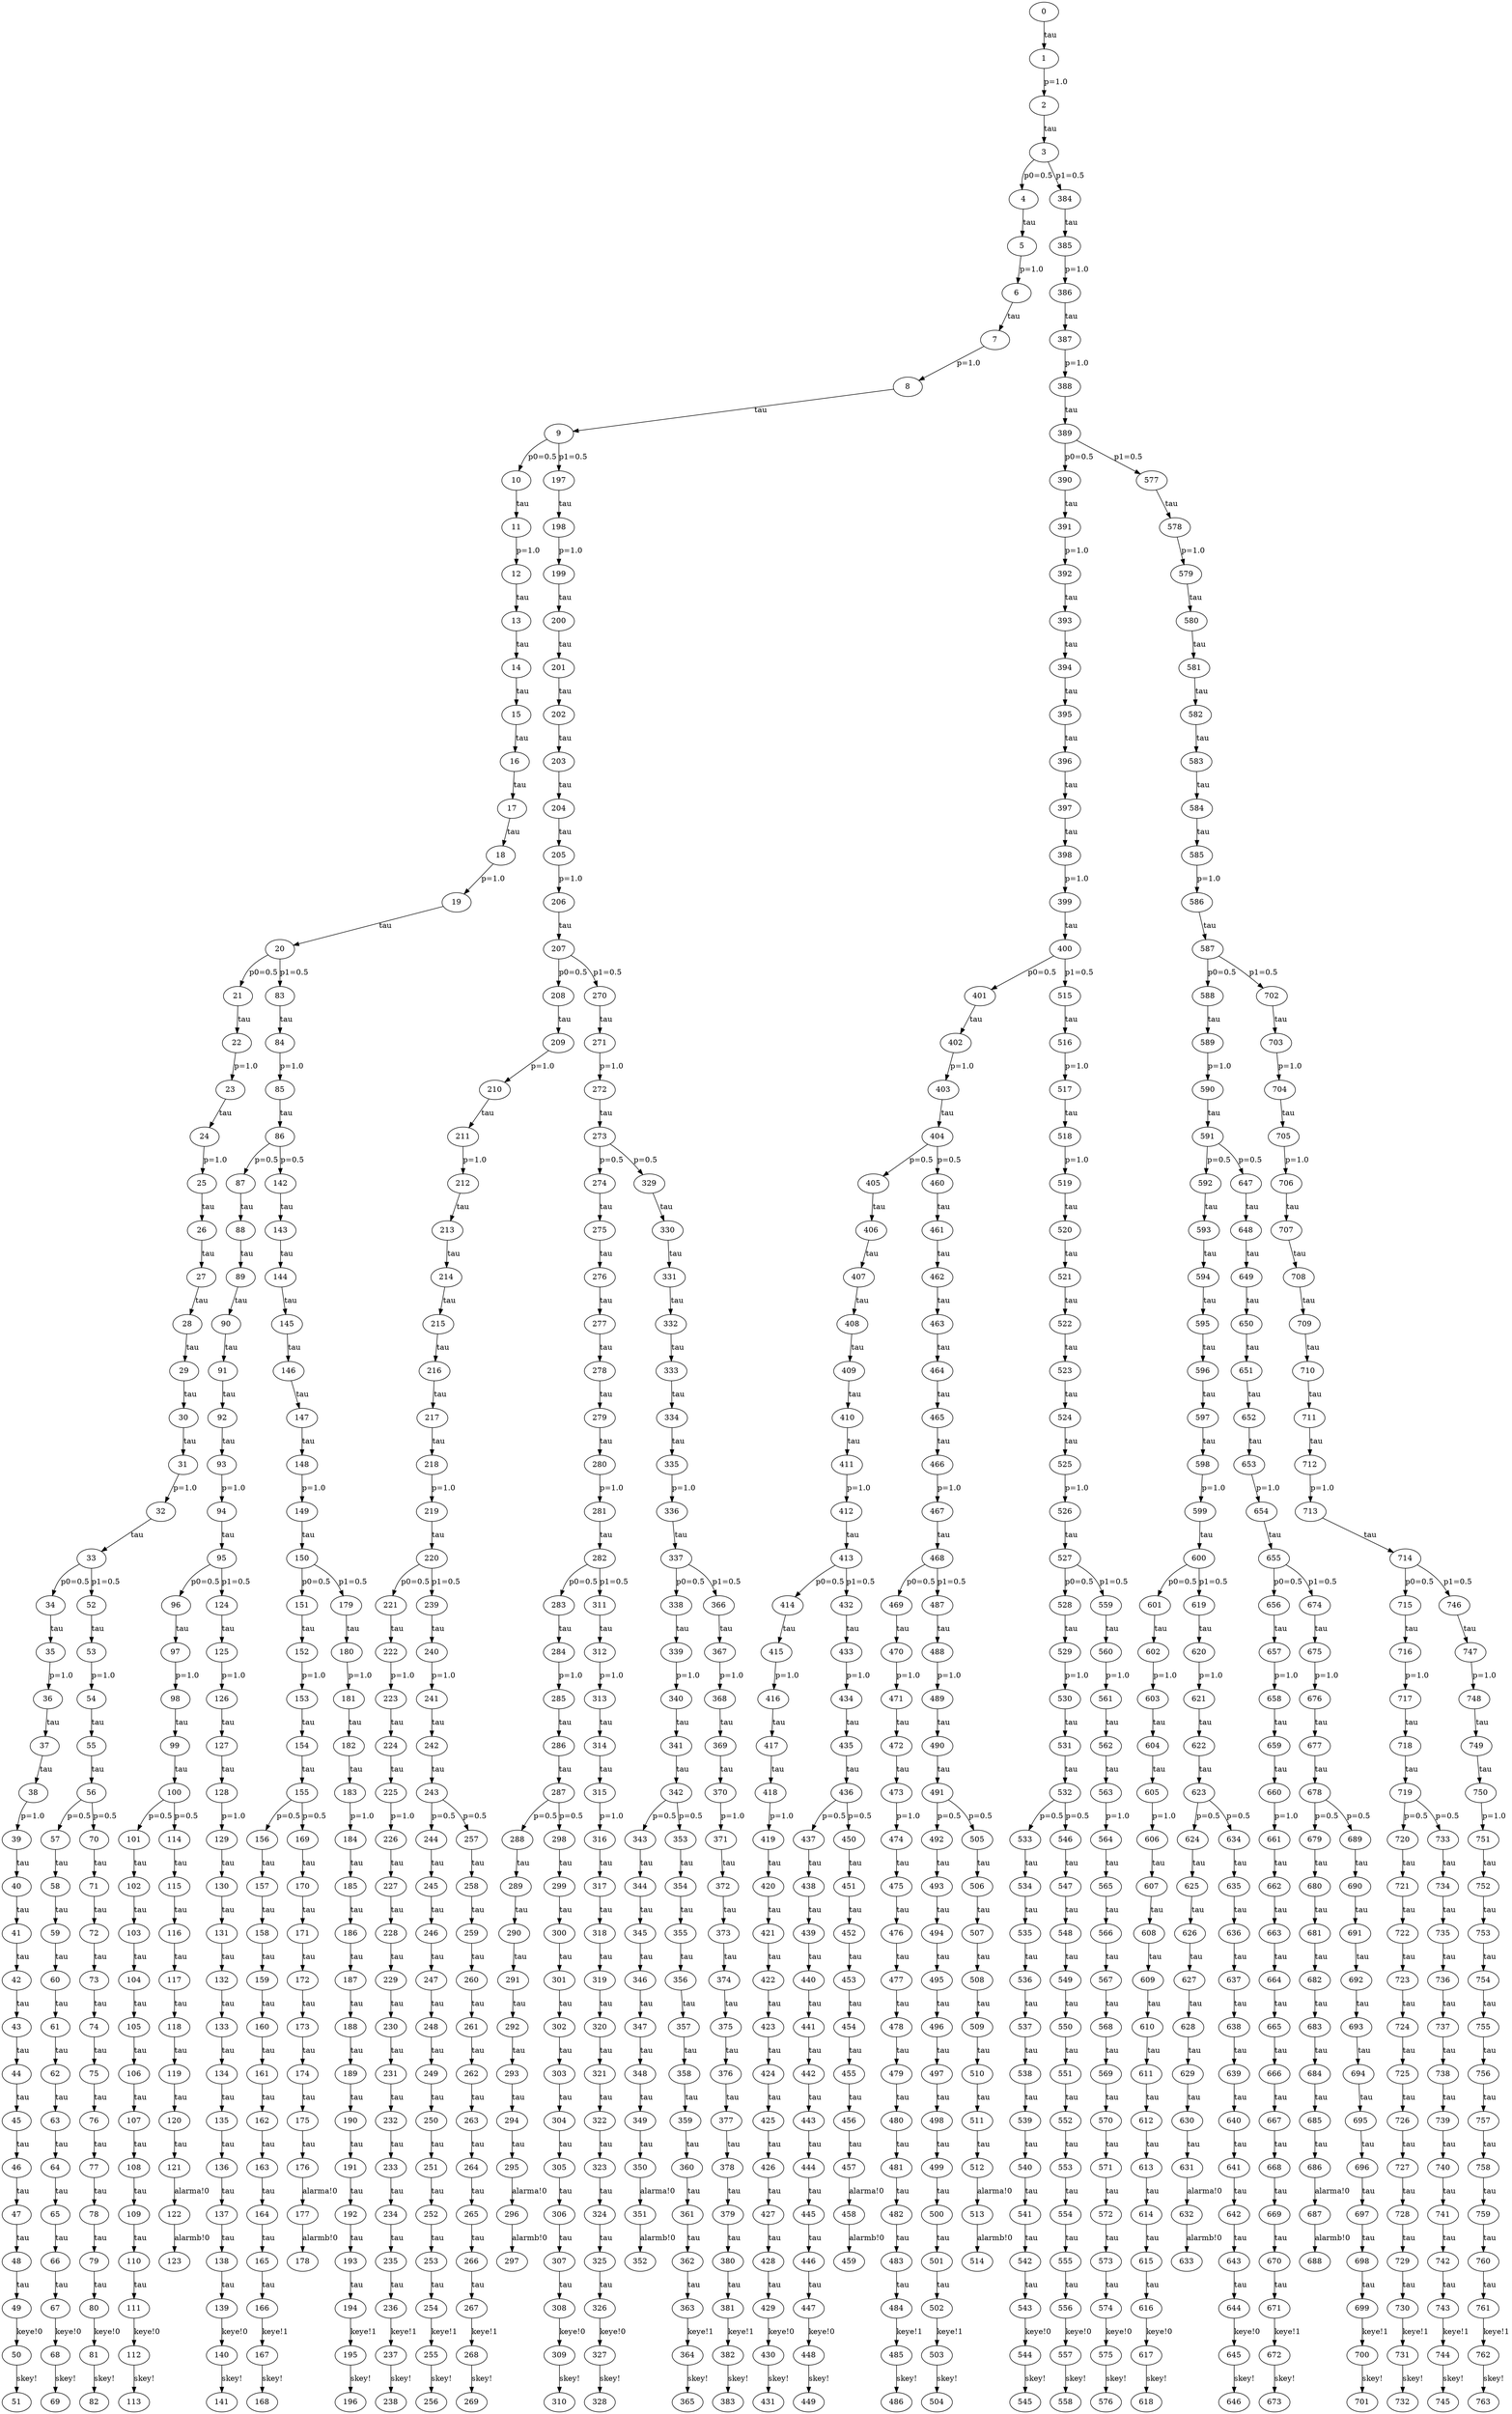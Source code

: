 // The qLTS Spec
digraph {
	0 -> 1 [label=tau]
	1 -> 2 [label="p=1.0"]
	2 -> 3 [label=tau]
	3 -> 4 [label="p0=0.5"]
	4 -> 5 [label=tau]
	5 -> 6 [label="p=1.0"]
	6 -> 7 [label=tau]
	7 -> 8 [label="p=1.0"]
	8 -> 9 [label=tau]
	9 -> 10 [label="p0=0.5"]
	10 -> 11 [label=tau]
	11 -> 12 [label="p=1.0"]
	12 -> 13 [label=tau]
	13 -> 14 [label=tau]
	14 -> 15 [label=tau]
	15 -> 16 [label=tau]
	16 -> 17 [label=tau]
	17 -> 18 [label=tau]
	18 -> 19 [label="p=1.0"]
	19 -> 20 [label=tau]
	20 -> 21 [label="p0=0.5"]
	21 -> 22 [label=tau]
	22 -> 23 [label="p=1.0"]
	23 -> 24 [label=tau]
	24 -> 25 [label="p=1.0"]
	25 -> 26 [label=tau]
	26 -> 27 [label=tau]
	27 -> 28 [label=tau]
	28 -> 29 [label=tau]
	29 -> 30 [label=tau]
	30 -> 31 [label=tau]
	31 -> 32 [label="p=1.0"]
	32 -> 33 [label=tau]
	33 -> 34 [label="p0=0.5"]
	34 -> 35 [label=tau]
	35 -> 36 [label="p=1.0"]
	36 -> 37 [label=tau]
	37 -> 38 [label=tau]
	38 -> 39 [label="p=1.0"]
	39 -> 40 [label=tau]
	40 -> 41 [label=tau]
	41 -> 42 [label=tau]
	42 -> 43 [label=tau]
	43 -> 44 [label=tau]
	44 -> 45 [label=tau]
	45 -> 46 [label=tau]
	46 -> 47 [label=tau]
	47 -> 48 [label=tau]
	48 -> 49 [label=tau]
	49 -> 50 [label="keye!0"]
	50 -> 51 [label="skey!"]
	33 -> 52 [label="p1=0.5"]
	52 -> 53 [label=tau]
	53 -> 54 [label="p=1.0"]
	54 -> 55 [label=tau]
	55 -> 56 [label=tau]
	56 -> 57 [label="p=0.5"]
	57 -> 58 [label=tau]
	58 -> 59 [label=tau]
	59 -> 60 [label=tau]
	60 -> 61 [label=tau]
	61 -> 62 [label=tau]
	62 -> 63 [label=tau]
	63 -> 64 [label=tau]
	64 -> 65 [label=tau]
	65 -> 66 [label=tau]
	66 -> 67 [label=tau]
	67 -> 68 [label="keye!0"]
	68 -> 69 [label="skey!"]
	56 -> 70 [label="p=0.5"]
	70 -> 71 [label=tau]
	71 -> 72 [label=tau]
	72 -> 73 [label=tau]
	73 -> 74 [label=tau]
	74 -> 75 [label=tau]
	75 -> 76 [label=tau]
	76 -> 77 [label=tau]
	77 -> 78 [label=tau]
	78 -> 79 [label=tau]
	79 -> 80 [label=tau]
	80 -> 81 [label="keye!0"]
	81 -> 82 [label="skey!"]
	20 -> 83 [label="p1=0.5"]
	83 -> 84 [label=tau]
	84 -> 85 [label="p=1.0"]
	85 -> 86 [label=tau]
	86 -> 87 [label="p=0.5"]
	87 -> 88 [label=tau]
	88 -> 89 [label=tau]
	89 -> 90 [label=tau]
	90 -> 91 [label=tau]
	91 -> 92 [label=tau]
	92 -> 93 [label=tau]
	93 -> 94 [label="p=1.0"]
	94 -> 95 [label=tau]
	95 -> 96 [label="p0=0.5"]
	96 -> 97 [label=tau]
	97 -> 98 [label="p=1.0"]
	98 -> 99 [label=tau]
	99 -> 100 [label=tau]
	100 -> 101 [label="p=0.5"]
	101 -> 102 [label=tau]
	102 -> 103 [label=tau]
	103 -> 104 [label=tau]
	104 -> 105 [label=tau]
	105 -> 106 [label=tau]
	106 -> 107 [label=tau]
	107 -> 108 [label=tau]
	108 -> 109 [label=tau]
	109 -> 110 [label=tau]
	110 -> 111 [label=tau]
	111 -> 112 [label="keye!0"]
	112 -> 113 [label="skey!"]
	100 -> 114 [label="p=0.5"]
	114 -> 115 [label=tau]
	115 -> 116 [label=tau]
	116 -> 117 [label=tau]
	117 -> 118 [label=tau]
	118 -> 119 [label=tau]
	119 -> 120 [label=tau]
	120 -> 121 [label=tau]
	121 -> 122 [label="alarma!0"]
	122 -> 123 [label="alarmb!0"]
	95 -> 124 [label="p1=0.5"]
	124 -> 125 [label=tau]
	125 -> 126 [label="p=1.0"]
	126 -> 127 [label=tau]
	127 -> 128 [label=tau]
	128 -> 129 [label="p=1.0"]
	129 -> 130 [label=tau]
	130 -> 131 [label=tau]
	131 -> 132 [label=tau]
	132 -> 133 [label=tau]
	133 -> 134 [label=tau]
	134 -> 135 [label=tau]
	135 -> 136 [label=tau]
	136 -> 137 [label=tau]
	137 -> 138 [label=tau]
	138 -> 139 [label=tau]
	139 -> 140 [label="keye!0"]
	140 -> 141 [label="skey!"]
	86 -> 142 [label="p=0.5"]
	142 -> 143 [label=tau]
	143 -> 144 [label=tau]
	144 -> 145 [label=tau]
	145 -> 146 [label=tau]
	146 -> 147 [label=tau]
	147 -> 148 [label=tau]
	148 -> 149 [label="p=1.0"]
	149 -> 150 [label=tau]
	150 -> 151 [label="p0=0.5"]
	151 -> 152 [label=tau]
	152 -> 153 [label="p=1.0"]
	153 -> 154 [label=tau]
	154 -> 155 [label=tau]
	155 -> 156 [label="p=0.5"]
	156 -> 157 [label=tau]
	157 -> 158 [label=tau]
	158 -> 159 [label=tau]
	159 -> 160 [label=tau]
	160 -> 161 [label=tau]
	161 -> 162 [label=tau]
	162 -> 163 [label=tau]
	163 -> 164 [label=tau]
	164 -> 165 [label=tau]
	165 -> 166 [label=tau]
	166 -> 167 [label="keye!1"]
	167 -> 168 [label="skey!"]
	155 -> 169 [label="p=0.5"]
	169 -> 170 [label=tau]
	170 -> 171 [label=tau]
	171 -> 172 [label=tau]
	172 -> 173 [label=tau]
	173 -> 174 [label=tau]
	174 -> 175 [label=tau]
	175 -> 176 [label=tau]
	176 -> 177 [label="alarma!0"]
	177 -> 178 [label="alarmb!0"]
	150 -> 179 [label="p1=0.5"]
	179 -> 180 [label=tau]
	180 -> 181 [label="p=1.0"]
	181 -> 182 [label=tau]
	182 -> 183 [label=tau]
	183 -> 184 [label="p=1.0"]
	184 -> 185 [label=tau]
	185 -> 186 [label=tau]
	186 -> 187 [label=tau]
	187 -> 188 [label=tau]
	188 -> 189 [label=tau]
	189 -> 190 [label=tau]
	190 -> 191 [label=tau]
	191 -> 192 [label=tau]
	192 -> 193 [label=tau]
	193 -> 194 [label=tau]
	194 -> 195 [label="keye!1"]
	195 -> 196 [label="skey!"]
	9 -> 197 [label="p1=0.5"]
	197 -> 198 [label=tau]
	198 -> 199 [label="p=1.0"]
	199 -> 200 [label=tau]
	200 -> 201 [label=tau]
	201 -> 202 [label=tau]
	202 -> 203 [label=tau]
	203 -> 204 [label=tau]
	204 -> 205 [label=tau]
	205 -> 206 [label="p=1.0"]
	206 -> 207 [label=tau]
	207 -> 208 [label="p0=0.5"]
	208 -> 209 [label=tau]
	209 -> 210 [label="p=1.0"]
	210 -> 211 [label=tau]
	211 -> 212 [label="p=1.0"]
	212 -> 213 [label=tau]
	213 -> 214 [label=tau]
	214 -> 215 [label=tau]
	215 -> 216 [label=tau]
	216 -> 217 [label=tau]
	217 -> 218 [label=tau]
	218 -> 219 [label="p=1.0"]
	219 -> 220 [label=tau]
	220 -> 221 [label="p0=0.5"]
	221 -> 222 [label=tau]
	222 -> 223 [label="p=1.0"]
	223 -> 224 [label=tau]
	224 -> 225 [label=tau]
	225 -> 226 [label="p=1.0"]
	226 -> 227 [label=tau]
	227 -> 228 [label=tau]
	228 -> 229 [label=tau]
	229 -> 230 [label=tau]
	230 -> 231 [label=tau]
	231 -> 232 [label=tau]
	232 -> 233 [label=tau]
	233 -> 234 [label=tau]
	234 -> 235 [label=tau]
	235 -> 236 [label=tau]
	236 -> 237 [label="keye!1"]
	237 -> 238 [label="skey!"]
	220 -> 239 [label="p1=0.5"]
	239 -> 240 [label=tau]
	240 -> 241 [label="p=1.0"]
	241 -> 242 [label=tau]
	242 -> 243 [label=tau]
	243 -> 244 [label="p=0.5"]
	244 -> 245 [label=tau]
	245 -> 246 [label=tau]
	246 -> 247 [label=tau]
	247 -> 248 [label=tau]
	248 -> 249 [label=tau]
	249 -> 250 [label=tau]
	250 -> 251 [label=tau]
	251 -> 252 [label=tau]
	252 -> 253 [label=tau]
	253 -> 254 [label=tau]
	254 -> 255 [label="keye!1"]
	255 -> 256 [label="skey!"]
	243 -> 257 [label="p=0.5"]
	257 -> 258 [label=tau]
	258 -> 259 [label=tau]
	259 -> 260 [label=tau]
	260 -> 261 [label=tau]
	261 -> 262 [label=tau]
	262 -> 263 [label=tau]
	263 -> 264 [label=tau]
	264 -> 265 [label=tau]
	265 -> 266 [label=tau]
	266 -> 267 [label=tau]
	267 -> 268 [label="keye!1"]
	268 -> 269 [label="skey!"]
	207 -> 270 [label="p1=0.5"]
	270 -> 271 [label=tau]
	271 -> 272 [label="p=1.0"]
	272 -> 273 [label=tau]
	273 -> 274 [label="p=0.5"]
	274 -> 275 [label=tau]
	275 -> 276 [label=tau]
	276 -> 277 [label=tau]
	277 -> 278 [label=tau]
	278 -> 279 [label=tau]
	279 -> 280 [label=tau]
	280 -> 281 [label="p=1.0"]
	281 -> 282 [label=tau]
	282 -> 283 [label="p0=0.5"]
	283 -> 284 [label=tau]
	284 -> 285 [label="p=1.0"]
	285 -> 286 [label=tau]
	286 -> 287 [label=tau]
	287 -> 288 [label="p=0.5"]
	288 -> 289 [label=tau]
	289 -> 290 [label=tau]
	290 -> 291 [label=tau]
	291 -> 292 [label=tau]
	292 -> 293 [label=tau]
	293 -> 294 [label=tau]
	294 -> 295 [label=tau]
	295 -> 296 [label="alarma!0"]
	296 -> 297 [label="alarmb!0"]
	287 -> 298 [label="p=0.5"]
	298 -> 299 [label=tau]
	299 -> 300 [label=tau]
	300 -> 301 [label=tau]
	301 -> 302 [label=tau]
	302 -> 303 [label=tau]
	303 -> 304 [label=tau]
	304 -> 305 [label=tau]
	305 -> 306 [label=tau]
	306 -> 307 [label=tau]
	307 -> 308 [label=tau]
	308 -> 309 [label="keye!0"]
	309 -> 310 [label="skey!"]
	282 -> 311 [label="p1=0.5"]
	311 -> 312 [label=tau]
	312 -> 313 [label="p=1.0"]
	313 -> 314 [label=tau]
	314 -> 315 [label=tau]
	315 -> 316 [label="p=1.0"]
	316 -> 317 [label=tau]
	317 -> 318 [label=tau]
	318 -> 319 [label=tau]
	319 -> 320 [label=tau]
	320 -> 321 [label=tau]
	321 -> 322 [label=tau]
	322 -> 323 [label=tau]
	323 -> 324 [label=tau]
	324 -> 325 [label=tau]
	325 -> 326 [label=tau]
	326 -> 327 [label="keye!0"]
	327 -> 328 [label="skey!"]
	273 -> 329 [label="p=0.5"]
	329 -> 330 [label=tau]
	330 -> 331 [label=tau]
	331 -> 332 [label=tau]
	332 -> 333 [label=tau]
	333 -> 334 [label=tau]
	334 -> 335 [label=tau]
	335 -> 336 [label="p=1.0"]
	336 -> 337 [label=tau]
	337 -> 338 [label="p0=0.5"]
	338 -> 339 [label=tau]
	339 -> 340 [label="p=1.0"]
	340 -> 341 [label=tau]
	341 -> 342 [label=tau]
	342 -> 343 [label="p=0.5"]
	343 -> 344 [label=tau]
	344 -> 345 [label=tau]
	345 -> 346 [label=tau]
	346 -> 347 [label=tau]
	347 -> 348 [label=tau]
	348 -> 349 [label=tau]
	349 -> 350 [label=tau]
	350 -> 351 [label="alarma!0"]
	351 -> 352 [label="alarmb!0"]
	342 -> 353 [label="p=0.5"]
	353 -> 354 [label=tau]
	354 -> 355 [label=tau]
	355 -> 356 [label=tau]
	356 -> 357 [label=tau]
	357 -> 358 [label=tau]
	358 -> 359 [label=tau]
	359 -> 360 [label=tau]
	360 -> 361 [label=tau]
	361 -> 362 [label=tau]
	362 -> 363 [label=tau]
	363 -> 364 [label="keye!1"]
	364 -> 365 [label="skey!"]
	337 -> 366 [label="p1=0.5"]
	366 -> 367 [label=tau]
	367 -> 368 [label="p=1.0"]
	368 -> 369 [label=tau]
	369 -> 370 [label=tau]
	370 -> 371 [label="p=1.0"]
	371 -> 372 [label=tau]
	372 -> 373 [label=tau]
	373 -> 374 [label=tau]
	374 -> 375 [label=tau]
	375 -> 376 [label=tau]
	376 -> 377 [label=tau]
	377 -> 378 [label=tau]
	378 -> 379 [label=tau]
	379 -> 380 [label=tau]
	380 -> 381 [label=tau]
	381 -> 382 [label="keye!1"]
	382 -> 383 [label="skey!"]
	3 -> 384 [label="p1=0.5"]
	384 -> 385 [label=tau]
	385 -> 386 [label="p=1.0"]
	386 -> 387 [label=tau]
	387 -> 388 [label="p=1.0"]
	388 -> 389 [label=tau]
	389 -> 390 [label="p0=0.5"]
	390 -> 391 [label=tau]
	391 -> 392 [label="p=1.0"]
	392 -> 393 [label=tau]
	393 -> 394 [label=tau]
	394 -> 395 [label=tau]
	395 -> 396 [label=tau]
	396 -> 397 [label=tau]
	397 -> 398 [label=tau]
	398 -> 399 [label="p=1.0"]
	399 -> 400 [label=tau]
	400 -> 401 [label="p0=0.5"]
	401 -> 402 [label=tau]
	402 -> 403 [label="p=1.0"]
	403 -> 404 [label=tau]
	404 -> 405 [label="p=0.5"]
	405 -> 406 [label=tau]
	406 -> 407 [label=tau]
	407 -> 408 [label=tau]
	408 -> 409 [label=tau]
	409 -> 410 [label=tau]
	410 -> 411 [label=tau]
	411 -> 412 [label="p=1.0"]
	412 -> 413 [label=tau]
	413 -> 414 [label="p0=0.5"]
	414 -> 415 [label=tau]
	415 -> 416 [label="p=1.0"]
	416 -> 417 [label=tau]
	417 -> 418 [label=tau]
	418 -> 419 [label="p=1.0"]
	419 -> 420 [label=tau]
	420 -> 421 [label=tau]
	421 -> 422 [label=tau]
	422 -> 423 [label=tau]
	423 -> 424 [label=tau]
	424 -> 425 [label=tau]
	425 -> 426 [label=tau]
	426 -> 427 [label=tau]
	427 -> 428 [label=tau]
	428 -> 429 [label=tau]
	429 -> 430 [label="keye!0"]
	430 -> 431 [label="skey!"]
	413 -> 432 [label="p1=0.5"]
	432 -> 433 [label=tau]
	433 -> 434 [label="p=1.0"]
	434 -> 435 [label=tau]
	435 -> 436 [label=tau]
	436 -> 437 [label="p=0.5"]
	437 -> 438 [label=tau]
	438 -> 439 [label=tau]
	439 -> 440 [label=tau]
	440 -> 441 [label=tau]
	441 -> 442 [label=tau]
	442 -> 443 [label=tau]
	443 -> 444 [label=tau]
	444 -> 445 [label=tau]
	445 -> 446 [label=tau]
	446 -> 447 [label=tau]
	447 -> 448 [label="keye!0"]
	448 -> 449 [label="skey!"]
	436 -> 450 [label="p=0.5"]
	450 -> 451 [label=tau]
	451 -> 452 [label=tau]
	452 -> 453 [label=tau]
	453 -> 454 [label=tau]
	454 -> 455 [label=tau]
	455 -> 456 [label=tau]
	456 -> 457 [label=tau]
	457 -> 458 [label="alarma!0"]
	458 -> 459 [label="alarmb!0"]
	404 -> 460 [label="p=0.5"]
	460 -> 461 [label=tau]
	461 -> 462 [label=tau]
	462 -> 463 [label=tau]
	463 -> 464 [label=tau]
	464 -> 465 [label=tau]
	465 -> 466 [label=tau]
	466 -> 467 [label="p=1.0"]
	467 -> 468 [label=tau]
	468 -> 469 [label="p0=0.5"]
	469 -> 470 [label=tau]
	470 -> 471 [label="p=1.0"]
	471 -> 472 [label=tau]
	472 -> 473 [label=tau]
	473 -> 474 [label="p=1.0"]
	474 -> 475 [label=tau]
	475 -> 476 [label=tau]
	476 -> 477 [label=tau]
	477 -> 478 [label=tau]
	478 -> 479 [label=tau]
	479 -> 480 [label=tau]
	480 -> 481 [label=tau]
	481 -> 482 [label=tau]
	482 -> 483 [label=tau]
	483 -> 484 [label=tau]
	484 -> 485 [label="keye!1"]
	485 -> 486 [label="skey!"]
	468 -> 487 [label="p1=0.5"]
	487 -> 488 [label=tau]
	488 -> 489 [label="p=1.0"]
	489 -> 490 [label=tau]
	490 -> 491 [label=tau]
	491 -> 492 [label="p=0.5"]
	492 -> 493 [label=tau]
	493 -> 494 [label=tau]
	494 -> 495 [label=tau]
	495 -> 496 [label=tau]
	496 -> 497 [label=tau]
	497 -> 498 [label=tau]
	498 -> 499 [label=tau]
	499 -> 500 [label=tau]
	500 -> 501 [label=tau]
	501 -> 502 [label=tau]
	502 -> 503 [label="keye!1"]
	503 -> 504 [label="skey!"]
	491 -> 505 [label="p=0.5"]
	505 -> 506 [label=tau]
	506 -> 507 [label=tau]
	507 -> 508 [label=tau]
	508 -> 509 [label=tau]
	509 -> 510 [label=tau]
	510 -> 511 [label=tau]
	511 -> 512 [label=tau]
	512 -> 513 [label="alarma!0"]
	513 -> 514 [label="alarmb!0"]
	400 -> 515 [label="p1=0.5"]
	515 -> 516 [label=tau]
	516 -> 517 [label="p=1.0"]
	517 -> 518 [label=tau]
	518 -> 519 [label="p=1.0"]
	519 -> 520 [label=tau]
	520 -> 521 [label=tau]
	521 -> 522 [label=tau]
	522 -> 523 [label=tau]
	523 -> 524 [label=tau]
	524 -> 525 [label=tau]
	525 -> 526 [label="p=1.0"]
	526 -> 527 [label=tau]
	527 -> 528 [label="p0=0.5"]
	528 -> 529 [label=tau]
	529 -> 530 [label="p=1.0"]
	530 -> 531 [label=tau]
	531 -> 532 [label=tau]
	532 -> 533 [label="p=0.5"]
	533 -> 534 [label=tau]
	534 -> 535 [label=tau]
	535 -> 536 [label=tau]
	536 -> 537 [label=tau]
	537 -> 538 [label=tau]
	538 -> 539 [label=tau]
	539 -> 540 [label=tau]
	540 -> 541 [label=tau]
	541 -> 542 [label=tau]
	542 -> 543 [label=tau]
	543 -> 544 [label="keye!0"]
	544 -> 545 [label="skey!"]
	532 -> 546 [label="p=0.5"]
	546 -> 547 [label=tau]
	547 -> 548 [label=tau]
	548 -> 549 [label=tau]
	549 -> 550 [label=tau]
	550 -> 551 [label=tau]
	551 -> 552 [label=tau]
	552 -> 553 [label=tau]
	553 -> 554 [label=tau]
	554 -> 555 [label=tau]
	555 -> 556 [label=tau]
	556 -> 557 [label="keye!0"]
	557 -> 558 [label="skey!"]
	527 -> 559 [label="p1=0.5"]
	559 -> 560 [label=tau]
	560 -> 561 [label="p=1.0"]
	561 -> 562 [label=tau]
	562 -> 563 [label=tau]
	563 -> 564 [label="p=1.0"]
	564 -> 565 [label=tau]
	565 -> 566 [label=tau]
	566 -> 567 [label=tau]
	567 -> 568 [label=tau]
	568 -> 569 [label=tau]
	569 -> 570 [label=tau]
	570 -> 571 [label=tau]
	571 -> 572 [label=tau]
	572 -> 573 [label=tau]
	573 -> 574 [label=tau]
	574 -> 575 [label="keye!0"]
	575 -> 576 [label="skey!"]
	389 -> 577 [label="p1=0.5"]
	577 -> 578 [label=tau]
	578 -> 579 [label="p=1.0"]
	579 -> 580 [label=tau]
	580 -> 581 [label=tau]
	581 -> 582 [label=tau]
	582 -> 583 [label=tau]
	583 -> 584 [label=tau]
	584 -> 585 [label=tau]
	585 -> 586 [label="p=1.0"]
	586 -> 587 [label=tau]
	587 -> 588 [label="p0=0.5"]
	588 -> 589 [label=tau]
	589 -> 590 [label="p=1.0"]
	590 -> 591 [label=tau]
	591 -> 592 [label="p=0.5"]
	592 -> 593 [label=tau]
	593 -> 594 [label=tau]
	594 -> 595 [label=tau]
	595 -> 596 [label=tau]
	596 -> 597 [label=tau]
	597 -> 598 [label=tau]
	598 -> 599 [label="p=1.0"]
	599 -> 600 [label=tau]
	600 -> 601 [label="p0=0.5"]
	601 -> 602 [label=tau]
	602 -> 603 [label="p=1.0"]
	603 -> 604 [label=tau]
	604 -> 605 [label=tau]
	605 -> 606 [label="p=1.0"]
	606 -> 607 [label=tau]
	607 -> 608 [label=tau]
	608 -> 609 [label=tau]
	609 -> 610 [label=tau]
	610 -> 611 [label=tau]
	611 -> 612 [label=tau]
	612 -> 613 [label=tau]
	613 -> 614 [label=tau]
	614 -> 615 [label=tau]
	615 -> 616 [label=tau]
	616 -> 617 [label="keye!0"]
	617 -> 618 [label="skey!"]
	600 -> 619 [label="p1=0.5"]
	619 -> 620 [label=tau]
	620 -> 621 [label="p=1.0"]
	621 -> 622 [label=tau]
	622 -> 623 [label=tau]
	623 -> 624 [label="p=0.5"]
	624 -> 625 [label=tau]
	625 -> 626 [label=tau]
	626 -> 627 [label=tau]
	627 -> 628 [label=tau]
	628 -> 629 [label=tau]
	629 -> 630 [label=tau]
	630 -> 631 [label=tau]
	631 -> 632 [label="alarma!0"]
	632 -> 633 [label="alarmb!0"]
	623 -> 634 [label="p=0.5"]
	634 -> 635 [label=tau]
	635 -> 636 [label=tau]
	636 -> 637 [label=tau]
	637 -> 638 [label=tau]
	638 -> 639 [label=tau]
	639 -> 640 [label=tau]
	640 -> 641 [label=tau]
	641 -> 642 [label=tau]
	642 -> 643 [label=tau]
	643 -> 644 [label=tau]
	644 -> 645 [label="keye!0"]
	645 -> 646 [label="skey!"]
	591 -> 647 [label="p=0.5"]
	647 -> 648 [label=tau]
	648 -> 649 [label=tau]
	649 -> 650 [label=tau]
	650 -> 651 [label=tau]
	651 -> 652 [label=tau]
	652 -> 653 [label=tau]
	653 -> 654 [label="p=1.0"]
	654 -> 655 [label=tau]
	655 -> 656 [label="p0=0.5"]
	656 -> 657 [label=tau]
	657 -> 658 [label="p=1.0"]
	658 -> 659 [label=tau]
	659 -> 660 [label=tau]
	660 -> 661 [label="p=1.0"]
	661 -> 662 [label=tau]
	662 -> 663 [label=tau]
	663 -> 664 [label=tau]
	664 -> 665 [label=tau]
	665 -> 666 [label=tau]
	666 -> 667 [label=tau]
	667 -> 668 [label=tau]
	668 -> 669 [label=tau]
	669 -> 670 [label=tau]
	670 -> 671 [label=tau]
	671 -> 672 [label="keye!1"]
	672 -> 673 [label="skey!"]
	655 -> 674 [label="p1=0.5"]
	674 -> 675 [label=tau]
	675 -> 676 [label="p=1.0"]
	676 -> 677 [label=tau]
	677 -> 678 [label=tau]
	678 -> 679 [label="p=0.5"]
	679 -> 680 [label=tau]
	680 -> 681 [label=tau]
	681 -> 682 [label=tau]
	682 -> 683 [label=tau]
	683 -> 684 [label=tau]
	684 -> 685 [label=tau]
	685 -> 686 [label=tau]
	686 -> 687 [label="alarma!0"]
	687 -> 688 [label="alarmb!0"]
	678 -> 689 [label="p=0.5"]
	689 -> 690 [label=tau]
	690 -> 691 [label=tau]
	691 -> 692 [label=tau]
	692 -> 693 [label=tau]
	693 -> 694 [label=tau]
	694 -> 695 [label=tau]
	695 -> 696 [label=tau]
	696 -> 697 [label=tau]
	697 -> 698 [label=tau]
	698 -> 699 [label=tau]
	699 -> 700 [label="keye!1"]
	700 -> 701 [label="skey!"]
	587 -> 702 [label="p1=0.5"]
	702 -> 703 [label=tau]
	703 -> 704 [label="p=1.0"]
	704 -> 705 [label=tau]
	705 -> 706 [label="p=1.0"]
	706 -> 707 [label=tau]
	707 -> 708 [label=tau]
	708 -> 709 [label=tau]
	709 -> 710 [label=tau]
	710 -> 711 [label=tau]
	711 -> 712 [label=tau]
	712 -> 713 [label="p=1.0"]
	713 -> 714 [label=tau]
	714 -> 715 [label="p0=0.5"]
	715 -> 716 [label=tau]
	716 -> 717 [label="p=1.0"]
	717 -> 718 [label=tau]
	718 -> 719 [label=tau]
	719 -> 720 [label="p=0.5"]
	720 -> 721 [label=tau]
	721 -> 722 [label=tau]
	722 -> 723 [label=tau]
	723 -> 724 [label=tau]
	724 -> 725 [label=tau]
	725 -> 726 [label=tau]
	726 -> 727 [label=tau]
	727 -> 728 [label=tau]
	728 -> 729 [label=tau]
	729 -> 730 [label=tau]
	730 -> 731 [label="keye!1"]
	731 -> 732 [label="skey!"]
	719 -> 733 [label="p=0.5"]
	733 -> 734 [label=tau]
	734 -> 735 [label=tau]
	735 -> 736 [label=tau]
	736 -> 737 [label=tau]
	737 -> 738 [label=tau]
	738 -> 739 [label=tau]
	739 -> 740 [label=tau]
	740 -> 741 [label=tau]
	741 -> 742 [label=tau]
	742 -> 743 [label=tau]
	743 -> 744 [label="keye!1"]
	744 -> 745 [label="skey!"]
	714 -> 746 [label="p1=0.5"]
	746 -> 747 [label=tau]
	747 -> 748 [label="p=1.0"]
	748 -> 749 [label=tau]
	749 -> 750 [label=tau]
	750 -> 751 [label="p=1.0"]
	751 -> 752 [label=tau]
	752 -> 753 [label=tau]
	753 -> 754 [label=tau]
	754 -> 755 [label=tau]
	755 -> 756 [label=tau]
	756 -> 757 [label=tau]
	757 -> 758 [label=tau]
	758 -> 759 [label=tau]
	759 -> 760 [label=tau]
	760 -> 761 [label=tau]
	761 -> 762 [label="keye!1"]
	762 -> 763 [label="skey!"]
}
